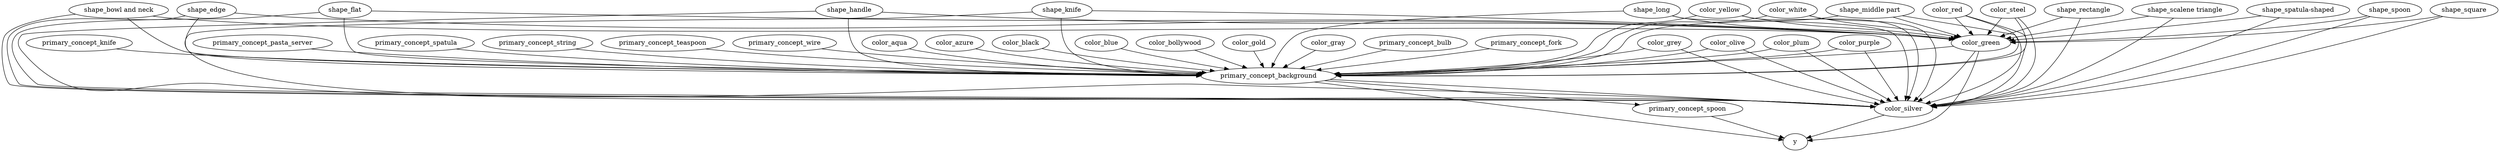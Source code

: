 strict digraph  {
primary_concept_background;
y;
primary_concept_spoon;
color_green;
color_silver;
primary_concept_bulb;
primary_concept_fork;
primary_concept_knife;
primary_concept_pasta_server;
primary_concept_spatula;
primary_concept_string;
primary_concept_teaspoon;
primary_concept_wire;
color_aqua;
color_azure;
color_black;
color_blue;
color_bollywood;
color_gold;
color_gray;
color_grey;
color_olive;
color_plum;
color_purple;
color_red;
color_steel;
color_white;
color_yellow;
"shape_bowl and neck";
shape_edge;
shape_flat;
shape_handle;
shape_knife;
shape_long;
"shape_middle part";
shape_rectangle;
"shape_scalene triangle";
"shape_spatula-shaped";
shape_spoon;
shape_square;
primary_concept_background -> y;
primary_concept_background -> primary_concept_spoon;
primary_concept_background -> color_silver;
primary_concept_spoon -> y;
color_green -> y;
color_green -> primary_concept_background;
color_green -> color_silver;
color_silver -> y;
primary_concept_bulb -> primary_concept_background;
primary_concept_fork -> primary_concept_background;
primary_concept_knife -> primary_concept_background;
primary_concept_pasta_server -> primary_concept_background;
primary_concept_spatula -> primary_concept_background;
primary_concept_string -> primary_concept_background;
primary_concept_teaspoon -> primary_concept_background;
primary_concept_wire -> primary_concept_background;
color_aqua -> primary_concept_background;
color_azure -> primary_concept_background;
color_black -> primary_concept_background;
color_blue -> primary_concept_background;
color_bollywood -> primary_concept_background;
color_gold -> primary_concept_background;
color_gray -> primary_concept_background;
color_grey -> primary_concept_background;
color_grey -> color_silver;
color_olive -> primary_concept_background;
color_olive -> color_silver;
color_plum -> primary_concept_background;
color_plum -> color_silver;
color_purple -> primary_concept_background;
color_purple -> color_silver;
color_red -> primary_concept_background;
color_red -> color_green;
color_red -> color_silver;
color_steel -> primary_concept_background;
color_steel -> color_green;
color_steel -> color_silver;
color_white -> primary_concept_background;
color_white -> color_green;
color_white -> color_silver;
color_yellow -> primary_concept_background;
color_yellow -> color_green;
color_yellow -> color_silver;
"shape_bowl and neck" -> primary_concept_background;
"shape_bowl and neck" -> color_green;
"shape_bowl and neck" -> color_silver;
shape_edge -> primary_concept_background;
shape_edge -> color_green;
shape_edge -> color_silver;
shape_flat -> primary_concept_background;
shape_flat -> color_green;
shape_flat -> color_silver;
shape_handle -> primary_concept_background;
shape_handle -> color_green;
shape_handle -> color_silver;
shape_knife -> primary_concept_background;
shape_knife -> color_green;
shape_knife -> color_silver;
shape_long -> primary_concept_background;
shape_long -> color_green;
shape_long -> color_silver;
"shape_middle part" -> primary_concept_background;
"shape_middle part" -> color_green;
"shape_middle part" -> color_silver;
shape_rectangle -> color_green;
shape_rectangle -> color_silver;
"shape_scalene triangle" -> color_green;
"shape_scalene triangle" -> color_silver;
"shape_spatula-shaped" -> color_green;
"shape_spatula-shaped" -> color_silver;
shape_spoon -> color_green;
shape_spoon -> color_silver;
shape_square -> color_green;
shape_square -> color_silver;
}
